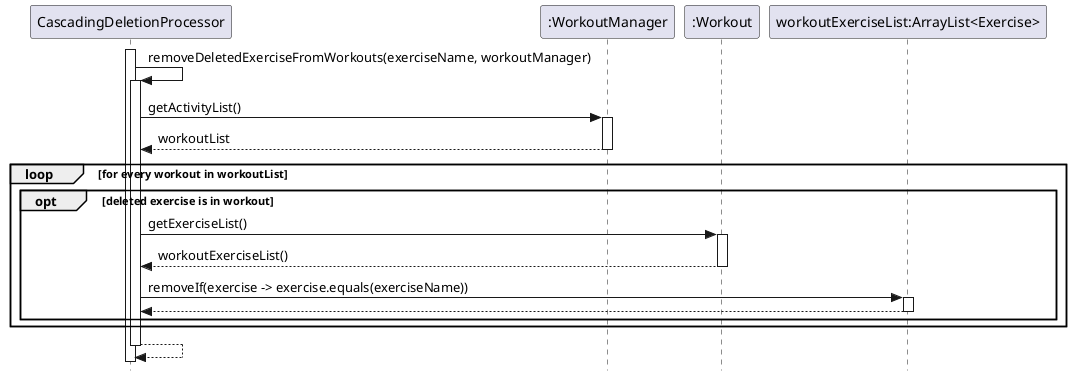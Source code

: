 @startuml SequenceDiagram
skinparam classAttributeIconSize 0
skinparam style strictuml

participant CascadingDeletionProcessor as c
participant ":WorkoutManager" as WorkoutManager
participant ":Workout" as Workout
participant "workoutExerciseList:ArrayList<Exercise>" as exerciseList


activate c
c -> c : removeDeletedExerciseFromWorkouts(exerciseName, workoutManager)
activate c

c-> WorkoutManager : getActivityList()
activate WorkoutManager
WorkoutManager --> c: workoutList
deactivate WorkoutManager

loop for every workout in workoutList
    opt deleted exercise is in workout
        c -> Workout : getExerciseList()
        activate Workout
        Workout --> c: workoutExerciseList()
        deactivate Workout

        c-> exerciseList : removeIf(exercise -> exercise.equals(exerciseName))
        activate exerciseList
        exerciseList --> c:
        deactivate exerciseList
    end
end
c--> c:
deactivate c

@enduml